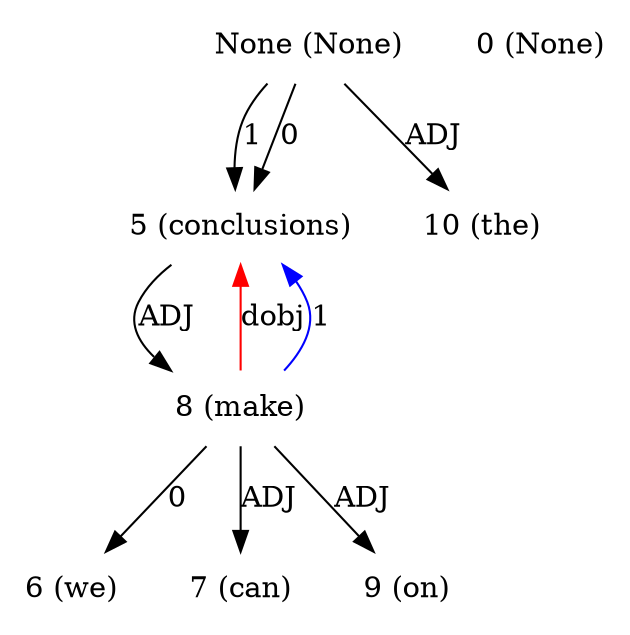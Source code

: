 digraph G{
edge [dir=forward]
node [shape=plaintext]

None [label="None (None)"]
None -> 5 [label="1"]
None [label="None (None)"]
None -> 5 [label="0"]
None [label="None (None)"]
None -> 10 [label="ADJ"]
0 [label="0 (None)"]
5 [label="5 (conclusions)"]
5 -> 8 [label="ADJ"]
8 -> 5 [label="dobj", color="red"]
6 [label="6 (we)"]
7 [label="7 (can)"]
8 [label="8 (make)"]
8 -> 5 [label="1", color="blue"]
8 -> 6 [label="0"]
8 -> 7 [label="ADJ"]
8 -> 9 [label="ADJ"]
9 [label="9 (on)"]
10 [label="10 (the)"]
}
